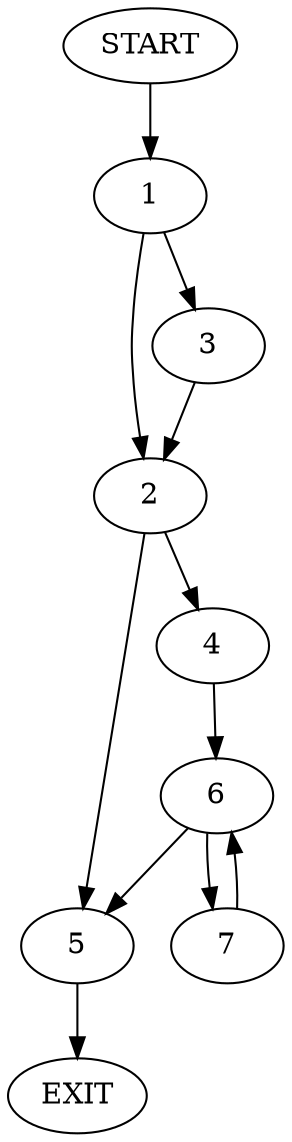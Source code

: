 digraph {
0 [label="START"]
8 [label="EXIT"]
0 -> 1
1 -> 2
1 -> 3
3 -> 2
2 -> 4
2 -> 5
5 -> 8
4 -> 6
6 -> 5
6 -> 7
7 -> 6
}
